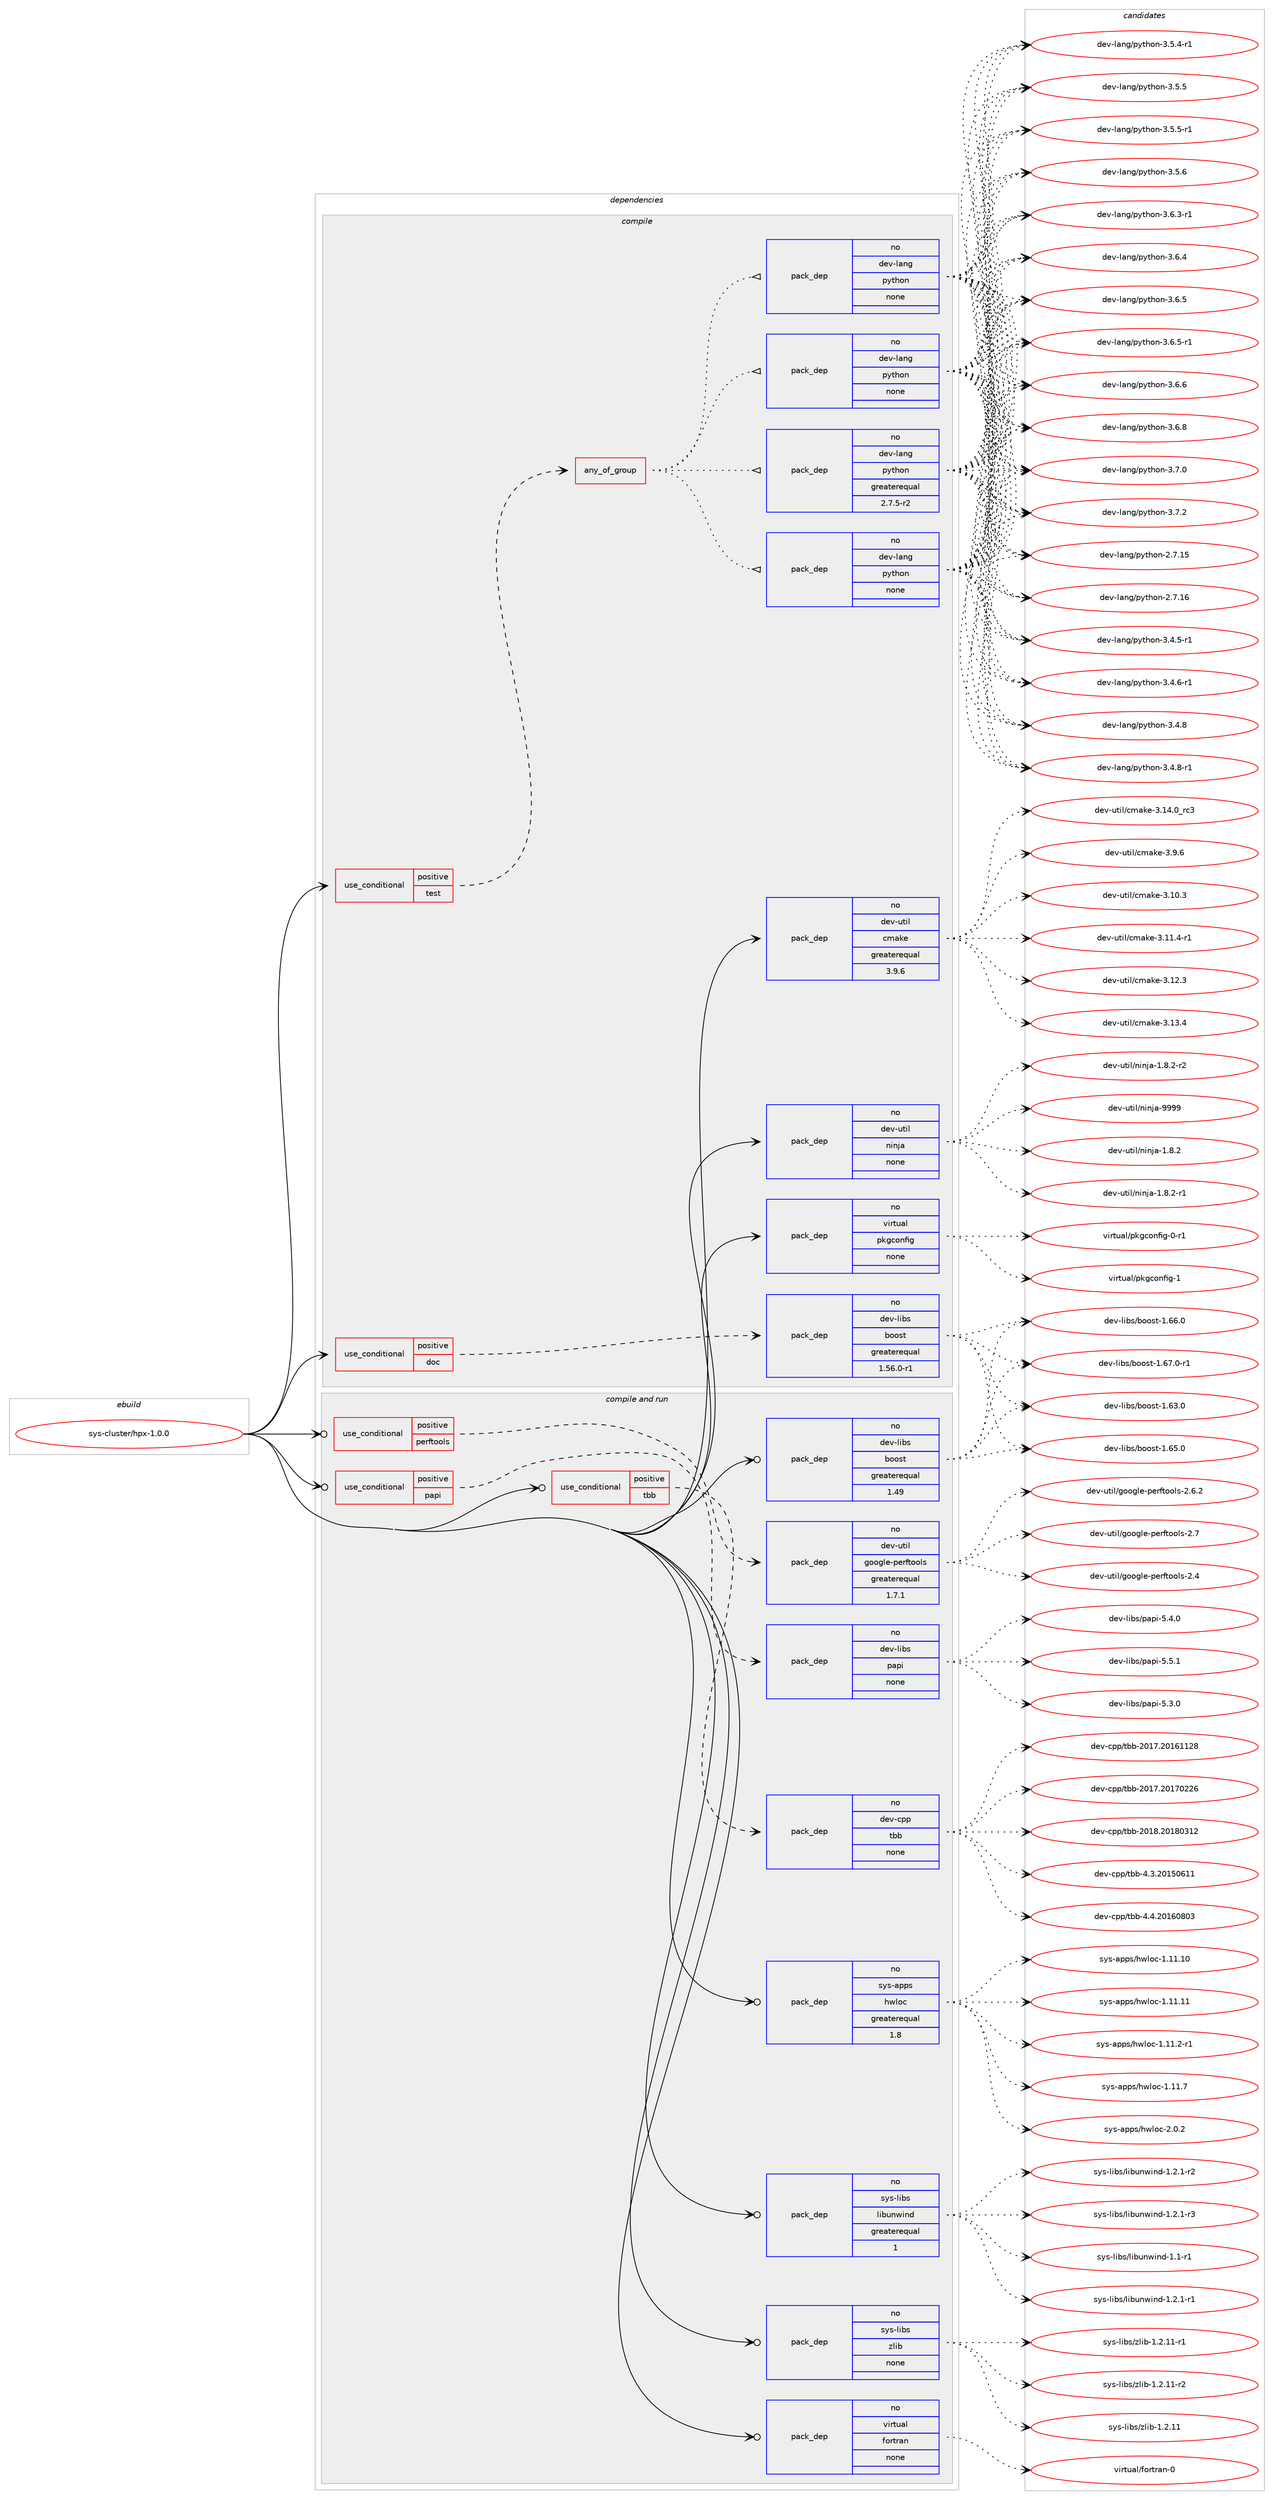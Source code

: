 digraph prolog {

# *************
# Graph options
# *************

newrank=true;
concentrate=true;
compound=true;
graph [rankdir=LR,fontname=Helvetica,fontsize=10,ranksep=1.5];#, ranksep=2.5, nodesep=0.2];
edge  [arrowhead=vee];
node  [fontname=Helvetica,fontsize=10];

# **********
# The ebuild
# **********

subgraph cluster_leftcol {
color=gray;
rank=same;
label=<<i>ebuild</i>>;
id [label="sys-cluster/hpx-1.0.0", color=red, width=4, href="../sys-cluster/hpx-1.0.0.svg"];
}

# ****************
# The dependencies
# ****************

subgraph cluster_midcol {
color=gray;
label=<<i>dependencies</i>>;
subgraph cluster_compile {
fillcolor="#eeeeee";
style=filled;
label=<<i>compile</i>>;
subgraph cond458754 {
dependency1722966 [label=<<TABLE BORDER="0" CELLBORDER="1" CELLSPACING="0" CELLPADDING="4"><TR><TD ROWSPAN="3" CELLPADDING="10">use_conditional</TD></TR><TR><TD>positive</TD></TR><TR><TD>doc</TD></TR></TABLE>>, shape=none, color=red];
subgraph pack1235980 {
dependency1722967 [label=<<TABLE BORDER="0" CELLBORDER="1" CELLSPACING="0" CELLPADDING="4" WIDTH="220"><TR><TD ROWSPAN="6" CELLPADDING="30">pack_dep</TD></TR><TR><TD WIDTH="110">no</TD></TR><TR><TD>dev-libs</TD></TR><TR><TD>boost</TD></TR><TR><TD>greaterequal</TD></TR><TR><TD>1.56.0-r1</TD></TR></TABLE>>, shape=none, color=blue];
}
dependency1722966:e -> dependency1722967:w [weight=20,style="dashed",arrowhead="vee"];
}
id:e -> dependency1722966:w [weight=20,style="solid",arrowhead="vee"];
subgraph cond458755 {
dependency1722968 [label=<<TABLE BORDER="0" CELLBORDER="1" CELLSPACING="0" CELLPADDING="4"><TR><TD ROWSPAN="3" CELLPADDING="10">use_conditional</TD></TR><TR><TD>positive</TD></TR><TR><TD>test</TD></TR></TABLE>>, shape=none, color=red];
subgraph any27344 {
dependency1722969 [label=<<TABLE BORDER="0" CELLBORDER="1" CELLSPACING="0" CELLPADDING="4"><TR><TD CELLPADDING="10">any_of_group</TD></TR></TABLE>>, shape=none, color=red];subgraph pack1235981 {
dependency1722970 [label=<<TABLE BORDER="0" CELLBORDER="1" CELLSPACING="0" CELLPADDING="4" WIDTH="220"><TR><TD ROWSPAN="6" CELLPADDING="30">pack_dep</TD></TR><TR><TD WIDTH="110">no</TD></TR><TR><TD>dev-lang</TD></TR><TR><TD>python</TD></TR><TR><TD>none</TD></TR><TR><TD></TD></TR></TABLE>>, shape=none, color=blue];
}
dependency1722969:e -> dependency1722970:w [weight=20,style="dotted",arrowhead="oinv"];
subgraph pack1235982 {
dependency1722971 [label=<<TABLE BORDER="0" CELLBORDER="1" CELLSPACING="0" CELLPADDING="4" WIDTH="220"><TR><TD ROWSPAN="6" CELLPADDING="30">pack_dep</TD></TR><TR><TD WIDTH="110">no</TD></TR><TR><TD>dev-lang</TD></TR><TR><TD>python</TD></TR><TR><TD>none</TD></TR><TR><TD></TD></TR></TABLE>>, shape=none, color=blue];
}
dependency1722969:e -> dependency1722971:w [weight=20,style="dotted",arrowhead="oinv"];
subgraph pack1235983 {
dependency1722972 [label=<<TABLE BORDER="0" CELLBORDER="1" CELLSPACING="0" CELLPADDING="4" WIDTH="220"><TR><TD ROWSPAN="6" CELLPADDING="30">pack_dep</TD></TR><TR><TD WIDTH="110">no</TD></TR><TR><TD>dev-lang</TD></TR><TR><TD>python</TD></TR><TR><TD>none</TD></TR><TR><TD></TD></TR></TABLE>>, shape=none, color=blue];
}
dependency1722969:e -> dependency1722972:w [weight=20,style="dotted",arrowhead="oinv"];
subgraph pack1235984 {
dependency1722973 [label=<<TABLE BORDER="0" CELLBORDER="1" CELLSPACING="0" CELLPADDING="4" WIDTH="220"><TR><TD ROWSPAN="6" CELLPADDING="30">pack_dep</TD></TR><TR><TD WIDTH="110">no</TD></TR><TR><TD>dev-lang</TD></TR><TR><TD>python</TD></TR><TR><TD>greaterequal</TD></TR><TR><TD>2.7.5-r2</TD></TR></TABLE>>, shape=none, color=blue];
}
dependency1722969:e -> dependency1722973:w [weight=20,style="dotted",arrowhead="oinv"];
}
dependency1722968:e -> dependency1722969:w [weight=20,style="dashed",arrowhead="vee"];
}
id:e -> dependency1722968:w [weight=20,style="solid",arrowhead="vee"];
subgraph pack1235985 {
dependency1722974 [label=<<TABLE BORDER="0" CELLBORDER="1" CELLSPACING="0" CELLPADDING="4" WIDTH="220"><TR><TD ROWSPAN="6" CELLPADDING="30">pack_dep</TD></TR><TR><TD WIDTH="110">no</TD></TR><TR><TD>dev-util</TD></TR><TR><TD>cmake</TD></TR><TR><TD>greaterequal</TD></TR><TR><TD>3.9.6</TD></TR></TABLE>>, shape=none, color=blue];
}
id:e -> dependency1722974:w [weight=20,style="solid",arrowhead="vee"];
subgraph pack1235986 {
dependency1722975 [label=<<TABLE BORDER="0" CELLBORDER="1" CELLSPACING="0" CELLPADDING="4" WIDTH="220"><TR><TD ROWSPAN="6" CELLPADDING="30">pack_dep</TD></TR><TR><TD WIDTH="110">no</TD></TR><TR><TD>dev-util</TD></TR><TR><TD>ninja</TD></TR><TR><TD>none</TD></TR><TR><TD></TD></TR></TABLE>>, shape=none, color=blue];
}
id:e -> dependency1722975:w [weight=20,style="solid",arrowhead="vee"];
subgraph pack1235987 {
dependency1722976 [label=<<TABLE BORDER="0" CELLBORDER="1" CELLSPACING="0" CELLPADDING="4" WIDTH="220"><TR><TD ROWSPAN="6" CELLPADDING="30">pack_dep</TD></TR><TR><TD WIDTH="110">no</TD></TR><TR><TD>virtual</TD></TR><TR><TD>pkgconfig</TD></TR><TR><TD>none</TD></TR><TR><TD></TD></TR></TABLE>>, shape=none, color=blue];
}
id:e -> dependency1722976:w [weight=20,style="solid",arrowhead="vee"];
}
subgraph cluster_compileandrun {
fillcolor="#eeeeee";
style=filled;
label=<<i>compile and run</i>>;
subgraph cond458756 {
dependency1722977 [label=<<TABLE BORDER="0" CELLBORDER="1" CELLSPACING="0" CELLPADDING="4"><TR><TD ROWSPAN="3" CELLPADDING="10">use_conditional</TD></TR><TR><TD>positive</TD></TR><TR><TD>papi</TD></TR></TABLE>>, shape=none, color=red];
subgraph pack1235988 {
dependency1722978 [label=<<TABLE BORDER="0" CELLBORDER="1" CELLSPACING="0" CELLPADDING="4" WIDTH="220"><TR><TD ROWSPAN="6" CELLPADDING="30">pack_dep</TD></TR><TR><TD WIDTH="110">no</TD></TR><TR><TD>dev-libs</TD></TR><TR><TD>papi</TD></TR><TR><TD>none</TD></TR><TR><TD></TD></TR></TABLE>>, shape=none, color=blue];
}
dependency1722977:e -> dependency1722978:w [weight=20,style="dashed",arrowhead="vee"];
}
id:e -> dependency1722977:w [weight=20,style="solid",arrowhead="odotvee"];
subgraph cond458757 {
dependency1722979 [label=<<TABLE BORDER="0" CELLBORDER="1" CELLSPACING="0" CELLPADDING="4"><TR><TD ROWSPAN="3" CELLPADDING="10">use_conditional</TD></TR><TR><TD>positive</TD></TR><TR><TD>perftools</TD></TR></TABLE>>, shape=none, color=red];
subgraph pack1235989 {
dependency1722980 [label=<<TABLE BORDER="0" CELLBORDER="1" CELLSPACING="0" CELLPADDING="4" WIDTH="220"><TR><TD ROWSPAN="6" CELLPADDING="30">pack_dep</TD></TR><TR><TD WIDTH="110">no</TD></TR><TR><TD>dev-util</TD></TR><TR><TD>google-perftools</TD></TR><TR><TD>greaterequal</TD></TR><TR><TD>1.7.1</TD></TR></TABLE>>, shape=none, color=blue];
}
dependency1722979:e -> dependency1722980:w [weight=20,style="dashed",arrowhead="vee"];
}
id:e -> dependency1722979:w [weight=20,style="solid",arrowhead="odotvee"];
subgraph cond458758 {
dependency1722981 [label=<<TABLE BORDER="0" CELLBORDER="1" CELLSPACING="0" CELLPADDING="4"><TR><TD ROWSPAN="3" CELLPADDING="10">use_conditional</TD></TR><TR><TD>positive</TD></TR><TR><TD>tbb</TD></TR></TABLE>>, shape=none, color=red];
subgraph pack1235990 {
dependency1722982 [label=<<TABLE BORDER="0" CELLBORDER="1" CELLSPACING="0" CELLPADDING="4" WIDTH="220"><TR><TD ROWSPAN="6" CELLPADDING="30">pack_dep</TD></TR><TR><TD WIDTH="110">no</TD></TR><TR><TD>dev-cpp</TD></TR><TR><TD>tbb</TD></TR><TR><TD>none</TD></TR><TR><TD></TD></TR></TABLE>>, shape=none, color=blue];
}
dependency1722981:e -> dependency1722982:w [weight=20,style="dashed",arrowhead="vee"];
}
id:e -> dependency1722981:w [weight=20,style="solid",arrowhead="odotvee"];
subgraph pack1235991 {
dependency1722983 [label=<<TABLE BORDER="0" CELLBORDER="1" CELLSPACING="0" CELLPADDING="4" WIDTH="220"><TR><TD ROWSPAN="6" CELLPADDING="30">pack_dep</TD></TR><TR><TD WIDTH="110">no</TD></TR><TR><TD>dev-libs</TD></TR><TR><TD>boost</TD></TR><TR><TD>greaterequal</TD></TR><TR><TD>1.49</TD></TR></TABLE>>, shape=none, color=blue];
}
id:e -> dependency1722983:w [weight=20,style="solid",arrowhead="odotvee"];
subgraph pack1235992 {
dependency1722984 [label=<<TABLE BORDER="0" CELLBORDER="1" CELLSPACING="0" CELLPADDING="4" WIDTH="220"><TR><TD ROWSPAN="6" CELLPADDING="30">pack_dep</TD></TR><TR><TD WIDTH="110">no</TD></TR><TR><TD>sys-apps</TD></TR><TR><TD>hwloc</TD></TR><TR><TD>greaterequal</TD></TR><TR><TD>1.8</TD></TR></TABLE>>, shape=none, color=blue];
}
id:e -> dependency1722984:w [weight=20,style="solid",arrowhead="odotvee"];
subgraph pack1235993 {
dependency1722985 [label=<<TABLE BORDER="0" CELLBORDER="1" CELLSPACING="0" CELLPADDING="4" WIDTH="220"><TR><TD ROWSPAN="6" CELLPADDING="30">pack_dep</TD></TR><TR><TD WIDTH="110">no</TD></TR><TR><TD>sys-libs</TD></TR><TR><TD>libunwind</TD></TR><TR><TD>greaterequal</TD></TR><TR><TD>1</TD></TR></TABLE>>, shape=none, color=blue];
}
id:e -> dependency1722985:w [weight=20,style="solid",arrowhead="odotvee"];
subgraph pack1235994 {
dependency1722986 [label=<<TABLE BORDER="0" CELLBORDER="1" CELLSPACING="0" CELLPADDING="4" WIDTH="220"><TR><TD ROWSPAN="6" CELLPADDING="30">pack_dep</TD></TR><TR><TD WIDTH="110">no</TD></TR><TR><TD>sys-libs</TD></TR><TR><TD>zlib</TD></TR><TR><TD>none</TD></TR><TR><TD></TD></TR></TABLE>>, shape=none, color=blue];
}
id:e -> dependency1722986:w [weight=20,style="solid",arrowhead="odotvee"];
subgraph pack1235995 {
dependency1722987 [label=<<TABLE BORDER="0" CELLBORDER="1" CELLSPACING="0" CELLPADDING="4" WIDTH="220"><TR><TD ROWSPAN="6" CELLPADDING="30">pack_dep</TD></TR><TR><TD WIDTH="110">no</TD></TR><TR><TD>virtual</TD></TR><TR><TD>fortran</TD></TR><TR><TD>none</TD></TR><TR><TD></TD></TR></TABLE>>, shape=none, color=blue];
}
id:e -> dependency1722987:w [weight=20,style="solid",arrowhead="odotvee"];
}
subgraph cluster_run {
fillcolor="#eeeeee";
style=filled;
label=<<i>run</i>>;
}
}

# **************
# The candidates
# **************

subgraph cluster_choices {
rank=same;
color=gray;
label=<<i>candidates</i>>;

subgraph choice1235980 {
color=black;
nodesep=1;
choice1001011184510810598115479811111111511645494654514648 [label="dev-libs/boost-1.63.0", color=red, width=4,href="../dev-libs/boost-1.63.0.svg"];
choice1001011184510810598115479811111111511645494654534648 [label="dev-libs/boost-1.65.0", color=red, width=4,href="../dev-libs/boost-1.65.0.svg"];
choice1001011184510810598115479811111111511645494654544648 [label="dev-libs/boost-1.66.0", color=red, width=4,href="../dev-libs/boost-1.66.0.svg"];
choice10010111845108105981154798111111115116454946545546484511449 [label="dev-libs/boost-1.67.0-r1", color=red, width=4,href="../dev-libs/boost-1.67.0-r1.svg"];
dependency1722967:e -> choice1001011184510810598115479811111111511645494654514648:w [style=dotted,weight="100"];
dependency1722967:e -> choice1001011184510810598115479811111111511645494654534648:w [style=dotted,weight="100"];
dependency1722967:e -> choice1001011184510810598115479811111111511645494654544648:w [style=dotted,weight="100"];
dependency1722967:e -> choice10010111845108105981154798111111115116454946545546484511449:w [style=dotted,weight="100"];
}
subgraph choice1235981 {
color=black;
nodesep=1;
choice10010111845108971101034711212111610411111045504655464953 [label="dev-lang/python-2.7.15", color=red, width=4,href="../dev-lang/python-2.7.15.svg"];
choice10010111845108971101034711212111610411111045504655464954 [label="dev-lang/python-2.7.16", color=red, width=4,href="../dev-lang/python-2.7.16.svg"];
choice1001011184510897110103471121211161041111104551465246534511449 [label="dev-lang/python-3.4.5-r1", color=red, width=4,href="../dev-lang/python-3.4.5-r1.svg"];
choice1001011184510897110103471121211161041111104551465246544511449 [label="dev-lang/python-3.4.6-r1", color=red, width=4,href="../dev-lang/python-3.4.6-r1.svg"];
choice100101118451089711010347112121116104111110455146524656 [label="dev-lang/python-3.4.8", color=red, width=4,href="../dev-lang/python-3.4.8.svg"];
choice1001011184510897110103471121211161041111104551465246564511449 [label="dev-lang/python-3.4.8-r1", color=red, width=4,href="../dev-lang/python-3.4.8-r1.svg"];
choice1001011184510897110103471121211161041111104551465346524511449 [label="dev-lang/python-3.5.4-r1", color=red, width=4,href="../dev-lang/python-3.5.4-r1.svg"];
choice100101118451089711010347112121116104111110455146534653 [label="dev-lang/python-3.5.5", color=red, width=4,href="../dev-lang/python-3.5.5.svg"];
choice1001011184510897110103471121211161041111104551465346534511449 [label="dev-lang/python-3.5.5-r1", color=red, width=4,href="../dev-lang/python-3.5.5-r1.svg"];
choice100101118451089711010347112121116104111110455146534654 [label="dev-lang/python-3.5.6", color=red, width=4,href="../dev-lang/python-3.5.6.svg"];
choice1001011184510897110103471121211161041111104551465446514511449 [label="dev-lang/python-3.6.3-r1", color=red, width=4,href="../dev-lang/python-3.6.3-r1.svg"];
choice100101118451089711010347112121116104111110455146544652 [label="dev-lang/python-3.6.4", color=red, width=4,href="../dev-lang/python-3.6.4.svg"];
choice100101118451089711010347112121116104111110455146544653 [label="dev-lang/python-3.6.5", color=red, width=4,href="../dev-lang/python-3.6.5.svg"];
choice1001011184510897110103471121211161041111104551465446534511449 [label="dev-lang/python-3.6.5-r1", color=red, width=4,href="../dev-lang/python-3.6.5-r1.svg"];
choice100101118451089711010347112121116104111110455146544654 [label="dev-lang/python-3.6.6", color=red, width=4,href="../dev-lang/python-3.6.6.svg"];
choice100101118451089711010347112121116104111110455146544656 [label="dev-lang/python-3.6.8", color=red, width=4,href="../dev-lang/python-3.6.8.svg"];
choice100101118451089711010347112121116104111110455146554648 [label="dev-lang/python-3.7.0", color=red, width=4,href="../dev-lang/python-3.7.0.svg"];
choice100101118451089711010347112121116104111110455146554650 [label="dev-lang/python-3.7.2", color=red, width=4,href="../dev-lang/python-3.7.2.svg"];
dependency1722970:e -> choice10010111845108971101034711212111610411111045504655464953:w [style=dotted,weight="100"];
dependency1722970:e -> choice10010111845108971101034711212111610411111045504655464954:w [style=dotted,weight="100"];
dependency1722970:e -> choice1001011184510897110103471121211161041111104551465246534511449:w [style=dotted,weight="100"];
dependency1722970:e -> choice1001011184510897110103471121211161041111104551465246544511449:w [style=dotted,weight="100"];
dependency1722970:e -> choice100101118451089711010347112121116104111110455146524656:w [style=dotted,weight="100"];
dependency1722970:e -> choice1001011184510897110103471121211161041111104551465246564511449:w [style=dotted,weight="100"];
dependency1722970:e -> choice1001011184510897110103471121211161041111104551465346524511449:w [style=dotted,weight="100"];
dependency1722970:e -> choice100101118451089711010347112121116104111110455146534653:w [style=dotted,weight="100"];
dependency1722970:e -> choice1001011184510897110103471121211161041111104551465346534511449:w [style=dotted,weight="100"];
dependency1722970:e -> choice100101118451089711010347112121116104111110455146534654:w [style=dotted,weight="100"];
dependency1722970:e -> choice1001011184510897110103471121211161041111104551465446514511449:w [style=dotted,weight="100"];
dependency1722970:e -> choice100101118451089711010347112121116104111110455146544652:w [style=dotted,weight="100"];
dependency1722970:e -> choice100101118451089711010347112121116104111110455146544653:w [style=dotted,weight="100"];
dependency1722970:e -> choice1001011184510897110103471121211161041111104551465446534511449:w [style=dotted,weight="100"];
dependency1722970:e -> choice100101118451089711010347112121116104111110455146544654:w [style=dotted,weight="100"];
dependency1722970:e -> choice100101118451089711010347112121116104111110455146544656:w [style=dotted,weight="100"];
dependency1722970:e -> choice100101118451089711010347112121116104111110455146554648:w [style=dotted,weight="100"];
dependency1722970:e -> choice100101118451089711010347112121116104111110455146554650:w [style=dotted,weight="100"];
}
subgraph choice1235982 {
color=black;
nodesep=1;
choice10010111845108971101034711212111610411111045504655464953 [label="dev-lang/python-2.7.15", color=red, width=4,href="../dev-lang/python-2.7.15.svg"];
choice10010111845108971101034711212111610411111045504655464954 [label="dev-lang/python-2.7.16", color=red, width=4,href="../dev-lang/python-2.7.16.svg"];
choice1001011184510897110103471121211161041111104551465246534511449 [label="dev-lang/python-3.4.5-r1", color=red, width=4,href="../dev-lang/python-3.4.5-r1.svg"];
choice1001011184510897110103471121211161041111104551465246544511449 [label="dev-lang/python-3.4.6-r1", color=red, width=4,href="../dev-lang/python-3.4.6-r1.svg"];
choice100101118451089711010347112121116104111110455146524656 [label="dev-lang/python-3.4.8", color=red, width=4,href="../dev-lang/python-3.4.8.svg"];
choice1001011184510897110103471121211161041111104551465246564511449 [label="dev-lang/python-3.4.8-r1", color=red, width=4,href="../dev-lang/python-3.4.8-r1.svg"];
choice1001011184510897110103471121211161041111104551465346524511449 [label="dev-lang/python-3.5.4-r1", color=red, width=4,href="../dev-lang/python-3.5.4-r1.svg"];
choice100101118451089711010347112121116104111110455146534653 [label="dev-lang/python-3.5.5", color=red, width=4,href="../dev-lang/python-3.5.5.svg"];
choice1001011184510897110103471121211161041111104551465346534511449 [label="dev-lang/python-3.5.5-r1", color=red, width=4,href="../dev-lang/python-3.5.5-r1.svg"];
choice100101118451089711010347112121116104111110455146534654 [label="dev-lang/python-3.5.6", color=red, width=4,href="../dev-lang/python-3.5.6.svg"];
choice1001011184510897110103471121211161041111104551465446514511449 [label="dev-lang/python-3.6.3-r1", color=red, width=4,href="../dev-lang/python-3.6.3-r1.svg"];
choice100101118451089711010347112121116104111110455146544652 [label="dev-lang/python-3.6.4", color=red, width=4,href="../dev-lang/python-3.6.4.svg"];
choice100101118451089711010347112121116104111110455146544653 [label="dev-lang/python-3.6.5", color=red, width=4,href="../dev-lang/python-3.6.5.svg"];
choice1001011184510897110103471121211161041111104551465446534511449 [label="dev-lang/python-3.6.5-r1", color=red, width=4,href="../dev-lang/python-3.6.5-r1.svg"];
choice100101118451089711010347112121116104111110455146544654 [label="dev-lang/python-3.6.6", color=red, width=4,href="../dev-lang/python-3.6.6.svg"];
choice100101118451089711010347112121116104111110455146544656 [label="dev-lang/python-3.6.8", color=red, width=4,href="../dev-lang/python-3.6.8.svg"];
choice100101118451089711010347112121116104111110455146554648 [label="dev-lang/python-3.7.0", color=red, width=4,href="../dev-lang/python-3.7.0.svg"];
choice100101118451089711010347112121116104111110455146554650 [label="dev-lang/python-3.7.2", color=red, width=4,href="../dev-lang/python-3.7.2.svg"];
dependency1722971:e -> choice10010111845108971101034711212111610411111045504655464953:w [style=dotted,weight="100"];
dependency1722971:e -> choice10010111845108971101034711212111610411111045504655464954:w [style=dotted,weight="100"];
dependency1722971:e -> choice1001011184510897110103471121211161041111104551465246534511449:w [style=dotted,weight="100"];
dependency1722971:e -> choice1001011184510897110103471121211161041111104551465246544511449:w [style=dotted,weight="100"];
dependency1722971:e -> choice100101118451089711010347112121116104111110455146524656:w [style=dotted,weight="100"];
dependency1722971:e -> choice1001011184510897110103471121211161041111104551465246564511449:w [style=dotted,weight="100"];
dependency1722971:e -> choice1001011184510897110103471121211161041111104551465346524511449:w [style=dotted,weight="100"];
dependency1722971:e -> choice100101118451089711010347112121116104111110455146534653:w [style=dotted,weight="100"];
dependency1722971:e -> choice1001011184510897110103471121211161041111104551465346534511449:w [style=dotted,weight="100"];
dependency1722971:e -> choice100101118451089711010347112121116104111110455146534654:w [style=dotted,weight="100"];
dependency1722971:e -> choice1001011184510897110103471121211161041111104551465446514511449:w [style=dotted,weight="100"];
dependency1722971:e -> choice100101118451089711010347112121116104111110455146544652:w [style=dotted,weight="100"];
dependency1722971:e -> choice100101118451089711010347112121116104111110455146544653:w [style=dotted,weight="100"];
dependency1722971:e -> choice1001011184510897110103471121211161041111104551465446534511449:w [style=dotted,weight="100"];
dependency1722971:e -> choice100101118451089711010347112121116104111110455146544654:w [style=dotted,weight="100"];
dependency1722971:e -> choice100101118451089711010347112121116104111110455146544656:w [style=dotted,weight="100"];
dependency1722971:e -> choice100101118451089711010347112121116104111110455146554648:w [style=dotted,weight="100"];
dependency1722971:e -> choice100101118451089711010347112121116104111110455146554650:w [style=dotted,weight="100"];
}
subgraph choice1235983 {
color=black;
nodesep=1;
choice10010111845108971101034711212111610411111045504655464953 [label="dev-lang/python-2.7.15", color=red, width=4,href="../dev-lang/python-2.7.15.svg"];
choice10010111845108971101034711212111610411111045504655464954 [label="dev-lang/python-2.7.16", color=red, width=4,href="../dev-lang/python-2.7.16.svg"];
choice1001011184510897110103471121211161041111104551465246534511449 [label="dev-lang/python-3.4.5-r1", color=red, width=4,href="../dev-lang/python-3.4.5-r1.svg"];
choice1001011184510897110103471121211161041111104551465246544511449 [label="dev-lang/python-3.4.6-r1", color=red, width=4,href="../dev-lang/python-3.4.6-r1.svg"];
choice100101118451089711010347112121116104111110455146524656 [label="dev-lang/python-3.4.8", color=red, width=4,href="../dev-lang/python-3.4.8.svg"];
choice1001011184510897110103471121211161041111104551465246564511449 [label="dev-lang/python-3.4.8-r1", color=red, width=4,href="../dev-lang/python-3.4.8-r1.svg"];
choice1001011184510897110103471121211161041111104551465346524511449 [label="dev-lang/python-3.5.4-r1", color=red, width=4,href="../dev-lang/python-3.5.4-r1.svg"];
choice100101118451089711010347112121116104111110455146534653 [label="dev-lang/python-3.5.5", color=red, width=4,href="../dev-lang/python-3.5.5.svg"];
choice1001011184510897110103471121211161041111104551465346534511449 [label="dev-lang/python-3.5.5-r1", color=red, width=4,href="../dev-lang/python-3.5.5-r1.svg"];
choice100101118451089711010347112121116104111110455146534654 [label="dev-lang/python-3.5.6", color=red, width=4,href="../dev-lang/python-3.5.6.svg"];
choice1001011184510897110103471121211161041111104551465446514511449 [label="dev-lang/python-3.6.3-r1", color=red, width=4,href="../dev-lang/python-3.6.3-r1.svg"];
choice100101118451089711010347112121116104111110455146544652 [label="dev-lang/python-3.6.4", color=red, width=4,href="../dev-lang/python-3.6.4.svg"];
choice100101118451089711010347112121116104111110455146544653 [label="dev-lang/python-3.6.5", color=red, width=4,href="../dev-lang/python-3.6.5.svg"];
choice1001011184510897110103471121211161041111104551465446534511449 [label="dev-lang/python-3.6.5-r1", color=red, width=4,href="../dev-lang/python-3.6.5-r1.svg"];
choice100101118451089711010347112121116104111110455146544654 [label="dev-lang/python-3.6.6", color=red, width=4,href="../dev-lang/python-3.6.6.svg"];
choice100101118451089711010347112121116104111110455146544656 [label="dev-lang/python-3.6.8", color=red, width=4,href="../dev-lang/python-3.6.8.svg"];
choice100101118451089711010347112121116104111110455146554648 [label="dev-lang/python-3.7.0", color=red, width=4,href="../dev-lang/python-3.7.0.svg"];
choice100101118451089711010347112121116104111110455146554650 [label="dev-lang/python-3.7.2", color=red, width=4,href="../dev-lang/python-3.7.2.svg"];
dependency1722972:e -> choice10010111845108971101034711212111610411111045504655464953:w [style=dotted,weight="100"];
dependency1722972:e -> choice10010111845108971101034711212111610411111045504655464954:w [style=dotted,weight="100"];
dependency1722972:e -> choice1001011184510897110103471121211161041111104551465246534511449:w [style=dotted,weight="100"];
dependency1722972:e -> choice1001011184510897110103471121211161041111104551465246544511449:w [style=dotted,weight="100"];
dependency1722972:e -> choice100101118451089711010347112121116104111110455146524656:w [style=dotted,weight="100"];
dependency1722972:e -> choice1001011184510897110103471121211161041111104551465246564511449:w [style=dotted,weight="100"];
dependency1722972:e -> choice1001011184510897110103471121211161041111104551465346524511449:w [style=dotted,weight="100"];
dependency1722972:e -> choice100101118451089711010347112121116104111110455146534653:w [style=dotted,weight="100"];
dependency1722972:e -> choice1001011184510897110103471121211161041111104551465346534511449:w [style=dotted,weight="100"];
dependency1722972:e -> choice100101118451089711010347112121116104111110455146534654:w [style=dotted,weight="100"];
dependency1722972:e -> choice1001011184510897110103471121211161041111104551465446514511449:w [style=dotted,weight="100"];
dependency1722972:e -> choice100101118451089711010347112121116104111110455146544652:w [style=dotted,weight="100"];
dependency1722972:e -> choice100101118451089711010347112121116104111110455146544653:w [style=dotted,weight="100"];
dependency1722972:e -> choice1001011184510897110103471121211161041111104551465446534511449:w [style=dotted,weight="100"];
dependency1722972:e -> choice100101118451089711010347112121116104111110455146544654:w [style=dotted,weight="100"];
dependency1722972:e -> choice100101118451089711010347112121116104111110455146544656:w [style=dotted,weight="100"];
dependency1722972:e -> choice100101118451089711010347112121116104111110455146554648:w [style=dotted,weight="100"];
dependency1722972:e -> choice100101118451089711010347112121116104111110455146554650:w [style=dotted,weight="100"];
}
subgraph choice1235984 {
color=black;
nodesep=1;
choice10010111845108971101034711212111610411111045504655464953 [label="dev-lang/python-2.7.15", color=red, width=4,href="../dev-lang/python-2.7.15.svg"];
choice10010111845108971101034711212111610411111045504655464954 [label="dev-lang/python-2.7.16", color=red, width=4,href="../dev-lang/python-2.7.16.svg"];
choice1001011184510897110103471121211161041111104551465246534511449 [label="dev-lang/python-3.4.5-r1", color=red, width=4,href="../dev-lang/python-3.4.5-r1.svg"];
choice1001011184510897110103471121211161041111104551465246544511449 [label="dev-lang/python-3.4.6-r1", color=red, width=4,href="../dev-lang/python-3.4.6-r1.svg"];
choice100101118451089711010347112121116104111110455146524656 [label="dev-lang/python-3.4.8", color=red, width=4,href="../dev-lang/python-3.4.8.svg"];
choice1001011184510897110103471121211161041111104551465246564511449 [label="dev-lang/python-3.4.8-r1", color=red, width=4,href="../dev-lang/python-3.4.8-r1.svg"];
choice1001011184510897110103471121211161041111104551465346524511449 [label="dev-lang/python-3.5.4-r1", color=red, width=4,href="../dev-lang/python-3.5.4-r1.svg"];
choice100101118451089711010347112121116104111110455146534653 [label="dev-lang/python-3.5.5", color=red, width=4,href="../dev-lang/python-3.5.5.svg"];
choice1001011184510897110103471121211161041111104551465346534511449 [label="dev-lang/python-3.5.5-r1", color=red, width=4,href="../dev-lang/python-3.5.5-r1.svg"];
choice100101118451089711010347112121116104111110455146534654 [label="dev-lang/python-3.5.6", color=red, width=4,href="../dev-lang/python-3.5.6.svg"];
choice1001011184510897110103471121211161041111104551465446514511449 [label="dev-lang/python-3.6.3-r1", color=red, width=4,href="../dev-lang/python-3.6.3-r1.svg"];
choice100101118451089711010347112121116104111110455146544652 [label="dev-lang/python-3.6.4", color=red, width=4,href="../dev-lang/python-3.6.4.svg"];
choice100101118451089711010347112121116104111110455146544653 [label="dev-lang/python-3.6.5", color=red, width=4,href="../dev-lang/python-3.6.5.svg"];
choice1001011184510897110103471121211161041111104551465446534511449 [label="dev-lang/python-3.6.5-r1", color=red, width=4,href="../dev-lang/python-3.6.5-r1.svg"];
choice100101118451089711010347112121116104111110455146544654 [label="dev-lang/python-3.6.6", color=red, width=4,href="../dev-lang/python-3.6.6.svg"];
choice100101118451089711010347112121116104111110455146544656 [label="dev-lang/python-3.6.8", color=red, width=4,href="../dev-lang/python-3.6.8.svg"];
choice100101118451089711010347112121116104111110455146554648 [label="dev-lang/python-3.7.0", color=red, width=4,href="../dev-lang/python-3.7.0.svg"];
choice100101118451089711010347112121116104111110455146554650 [label="dev-lang/python-3.7.2", color=red, width=4,href="../dev-lang/python-3.7.2.svg"];
dependency1722973:e -> choice10010111845108971101034711212111610411111045504655464953:w [style=dotted,weight="100"];
dependency1722973:e -> choice10010111845108971101034711212111610411111045504655464954:w [style=dotted,weight="100"];
dependency1722973:e -> choice1001011184510897110103471121211161041111104551465246534511449:w [style=dotted,weight="100"];
dependency1722973:e -> choice1001011184510897110103471121211161041111104551465246544511449:w [style=dotted,weight="100"];
dependency1722973:e -> choice100101118451089711010347112121116104111110455146524656:w [style=dotted,weight="100"];
dependency1722973:e -> choice1001011184510897110103471121211161041111104551465246564511449:w [style=dotted,weight="100"];
dependency1722973:e -> choice1001011184510897110103471121211161041111104551465346524511449:w [style=dotted,weight="100"];
dependency1722973:e -> choice100101118451089711010347112121116104111110455146534653:w [style=dotted,weight="100"];
dependency1722973:e -> choice1001011184510897110103471121211161041111104551465346534511449:w [style=dotted,weight="100"];
dependency1722973:e -> choice100101118451089711010347112121116104111110455146534654:w [style=dotted,weight="100"];
dependency1722973:e -> choice1001011184510897110103471121211161041111104551465446514511449:w [style=dotted,weight="100"];
dependency1722973:e -> choice100101118451089711010347112121116104111110455146544652:w [style=dotted,weight="100"];
dependency1722973:e -> choice100101118451089711010347112121116104111110455146544653:w [style=dotted,weight="100"];
dependency1722973:e -> choice1001011184510897110103471121211161041111104551465446534511449:w [style=dotted,weight="100"];
dependency1722973:e -> choice100101118451089711010347112121116104111110455146544654:w [style=dotted,weight="100"];
dependency1722973:e -> choice100101118451089711010347112121116104111110455146544656:w [style=dotted,weight="100"];
dependency1722973:e -> choice100101118451089711010347112121116104111110455146554648:w [style=dotted,weight="100"];
dependency1722973:e -> choice100101118451089711010347112121116104111110455146554650:w [style=dotted,weight="100"];
}
subgraph choice1235985 {
color=black;
nodesep=1;
choice1001011184511711610510847991099710710145514649484651 [label="dev-util/cmake-3.10.3", color=red, width=4,href="../dev-util/cmake-3.10.3.svg"];
choice10010111845117116105108479910997107101455146494946524511449 [label="dev-util/cmake-3.11.4-r1", color=red, width=4,href="../dev-util/cmake-3.11.4-r1.svg"];
choice1001011184511711610510847991099710710145514649504651 [label="dev-util/cmake-3.12.3", color=red, width=4,href="../dev-util/cmake-3.12.3.svg"];
choice1001011184511711610510847991099710710145514649514652 [label="dev-util/cmake-3.13.4", color=red, width=4,href="../dev-util/cmake-3.13.4.svg"];
choice1001011184511711610510847991099710710145514649524648951149951 [label="dev-util/cmake-3.14.0_rc3", color=red, width=4,href="../dev-util/cmake-3.14.0_rc3.svg"];
choice10010111845117116105108479910997107101455146574654 [label="dev-util/cmake-3.9.6", color=red, width=4,href="../dev-util/cmake-3.9.6.svg"];
dependency1722974:e -> choice1001011184511711610510847991099710710145514649484651:w [style=dotted,weight="100"];
dependency1722974:e -> choice10010111845117116105108479910997107101455146494946524511449:w [style=dotted,weight="100"];
dependency1722974:e -> choice1001011184511711610510847991099710710145514649504651:w [style=dotted,weight="100"];
dependency1722974:e -> choice1001011184511711610510847991099710710145514649514652:w [style=dotted,weight="100"];
dependency1722974:e -> choice1001011184511711610510847991099710710145514649524648951149951:w [style=dotted,weight="100"];
dependency1722974:e -> choice10010111845117116105108479910997107101455146574654:w [style=dotted,weight="100"];
}
subgraph choice1235986 {
color=black;
nodesep=1;
choice100101118451171161051084711010511010697454946564650 [label="dev-util/ninja-1.8.2", color=red, width=4,href="../dev-util/ninja-1.8.2.svg"];
choice1001011184511711610510847110105110106974549465646504511449 [label="dev-util/ninja-1.8.2-r1", color=red, width=4,href="../dev-util/ninja-1.8.2-r1.svg"];
choice1001011184511711610510847110105110106974549465646504511450 [label="dev-util/ninja-1.8.2-r2", color=red, width=4,href="../dev-util/ninja-1.8.2-r2.svg"];
choice1001011184511711610510847110105110106974557575757 [label="dev-util/ninja-9999", color=red, width=4,href="../dev-util/ninja-9999.svg"];
dependency1722975:e -> choice100101118451171161051084711010511010697454946564650:w [style=dotted,weight="100"];
dependency1722975:e -> choice1001011184511711610510847110105110106974549465646504511449:w [style=dotted,weight="100"];
dependency1722975:e -> choice1001011184511711610510847110105110106974549465646504511450:w [style=dotted,weight="100"];
dependency1722975:e -> choice1001011184511711610510847110105110106974557575757:w [style=dotted,weight="100"];
}
subgraph choice1235987 {
color=black;
nodesep=1;
choice11810511411611797108471121071039911111010210510345484511449 [label="virtual/pkgconfig-0-r1", color=red, width=4,href="../virtual/pkgconfig-0-r1.svg"];
choice1181051141161179710847112107103991111101021051034549 [label="virtual/pkgconfig-1", color=red, width=4,href="../virtual/pkgconfig-1.svg"];
dependency1722976:e -> choice11810511411611797108471121071039911111010210510345484511449:w [style=dotted,weight="100"];
dependency1722976:e -> choice1181051141161179710847112107103991111101021051034549:w [style=dotted,weight="100"];
}
subgraph choice1235988 {
color=black;
nodesep=1;
choice10010111845108105981154711297112105455346514648 [label="dev-libs/papi-5.3.0", color=red, width=4,href="../dev-libs/papi-5.3.0.svg"];
choice10010111845108105981154711297112105455346524648 [label="dev-libs/papi-5.4.0", color=red, width=4,href="../dev-libs/papi-5.4.0.svg"];
choice10010111845108105981154711297112105455346534649 [label="dev-libs/papi-5.5.1", color=red, width=4,href="../dev-libs/papi-5.5.1.svg"];
dependency1722978:e -> choice10010111845108105981154711297112105455346514648:w [style=dotted,weight="100"];
dependency1722978:e -> choice10010111845108105981154711297112105455346524648:w [style=dotted,weight="100"];
dependency1722978:e -> choice10010111845108105981154711297112105455346534649:w [style=dotted,weight="100"];
}
subgraph choice1235989 {
color=black;
nodesep=1;
choice10010111845117116105108471031111111031081014511210111410211611111110811545504652 [label="dev-util/google-perftools-2.4", color=red, width=4,href="../dev-util/google-perftools-2.4.svg"];
choice100101118451171161051084710311111110310810145112101114102116111111108115455046544650 [label="dev-util/google-perftools-2.6.2", color=red, width=4,href="../dev-util/google-perftools-2.6.2.svg"];
choice10010111845117116105108471031111111031081014511210111410211611111110811545504655 [label="dev-util/google-perftools-2.7", color=red, width=4,href="../dev-util/google-perftools-2.7.svg"];
dependency1722980:e -> choice10010111845117116105108471031111111031081014511210111410211611111110811545504652:w [style=dotted,weight="100"];
dependency1722980:e -> choice100101118451171161051084710311111110310810145112101114102116111111108115455046544650:w [style=dotted,weight="100"];
dependency1722980:e -> choice10010111845117116105108471031111111031081014511210111410211611111110811545504655:w [style=dotted,weight="100"];
}
subgraph choice1235990 {
color=black;
nodesep=1;
choice10010111845991121124711698984550484955465048495449495056 [label="dev-cpp/tbb-2017.20161128", color=red, width=4,href="../dev-cpp/tbb-2017.20161128.svg"];
choice10010111845991121124711698984550484955465048495548505054 [label="dev-cpp/tbb-2017.20170226", color=red, width=4,href="../dev-cpp/tbb-2017.20170226.svg"];
choice10010111845991121124711698984550484956465048495648514950 [label="dev-cpp/tbb-2018.20180312", color=red, width=4,href="../dev-cpp/tbb-2018.20180312.svg"];
choice100101118459911211247116989845524651465048495348544949 [label="dev-cpp/tbb-4.3.20150611", color=red, width=4,href="../dev-cpp/tbb-4.3.20150611.svg"];
choice100101118459911211247116989845524652465048495448564851 [label="dev-cpp/tbb-4.4.20160803", color=red, width=4,href="../dev-cpp/tbb-4.4.20160803.svg"];
dependency1722982:e -> choice10010111845991121124711698984550484955465048495449495056:w [style=dotted,weight="100"];
dependency1722982:e -> choice10010111845991121124711698984550484955465048495548505054:w [style=dotted,weight="100"];
dependency1722982:e -> choice10010111845991121124711698984550484956465048495648514950:w [style=dotted,weight="100"];
dependency1722982:e -> choice100101118459911211247116989845524651465048495348544949:w [style=dotted,weight="100"];
dependency1722982:e -> choice100101118459911211247116989845524652465048495448564851:w [style=dotted,weight="100"];
}
subgraph choice1235991 {
color=black;
nodesep=1;
choice1001011184510810598115479811111111511645494654514648 [label="dev-libs/boost-1.63.0", color=red, width=4,href="../dev-libs/boost-1.63.0.svg"];
choice1001011184510810598115479811111111511645494654534648 [label="dev-libs/boost-1.65.0", color=red, width=4,href="../dev-libs/boost-1.65.0.svg"];
choice1001011184510810598115479811111111511645494654544648 [label="dev-libs/boost-1.66.0", color=red, width=4,href="../dev-libs/boost-1.66.0.svg"];
choice10010111845108105981154798111111115116454946545546484511449 [label="dev-libs/boost-1.67.0-r1", color=red, width=4,href="../dev-libs/boost-1.67.0-r1.svg"];
dependency1722983:e -> choice1001011184510810598115479811111111511645494654514648:w [style=dotted,weight="100"];
dependency1722983:e -> choice1001011184510810598115479811111111511645494654534648:w [style=dotted,weight="100"];
dependency1722983:e -> choice1001011184510810598115479811111111511645494654544648:w [style=dotted,weight="100"];
dependency1722983:e -> choice10010111845108105981154798111111115116454946545546484511449:w [style=dotted,weight="100"];
}
subgraph choice1235992 {
color=black;
nodesep=1;
choice115121115459711211211547104119108111994549464949464948 [label="sys-apps/hwloc-1.11.10", color=red, width=4,href="../sys-apps/hwloc-1.11.10.svg"];
choice115121115459711211211547104119108111994549464949464949 [label="sys-apps/hwloc-1.11.11", color=red, width=4,href="../sys-apps/hwloc-1.11.11.svg"];
choice11512111545971121121154710411910811199454946494946504511449 [label="sys-apps/hwloc-1.11.2-r1", color=red, width=4,href="../sys-apps/hwloc-1.11.2-r1.svg"];
choice1151211154597112112115471041191081119945494649494655 [label="sys-apps/hwloc-1.11.7", color=red, width=4,href="../sys-apps/hwloc-1.11.7.svg"];
choice11512111545971121121154710411910811199455046484650 [label="sys-apps/hwloc-2.0.2", color=red, width=4,href="../sys-apps/hwloc-2.0.2.svg"];
dependency1722984:e -> choice115121115459711211211547104119108111994549464949464948:w [style=dotted,weight="100"];
dependency1722984:e -> choice115121115459711211211547104119108111994549464949464949:w [style=dotted,weight="100"];
dependency1722984:e -> choice11512111545971121121154710411910811199454946494946504511449:w [style=dotted,weight="100"];
dependency1722984:e -> choice1151211154597112112115471041191081119945494649494655:w [style=dotted,weight="100"];
dependency1722984:e -> choice11512111545971121121154710411910811199455046484650:w [style=dotted,weight="100"];
}
subgraph choice1235993 {
color=black;
nodesep=1;
choice11512111545108105981154710810598117110119105110100454946494511449 [label="sys-libs/libunwind-1.1-r1", color=red, width=4,href="../sys-libs/libunwind-1.1-r1.svg"];
choice115121115451081059811547108105981171101191051101004549465046494511449 [label="sys-libs/libunwind-1.2.1-r1", color=red, width=4,href="../sys-libs/libunwind-1.2.1-r1.svg"];
choice115121115451081059811547108105981171101191051101004549465046494511450 [label="sys-libs/libunwind-1.2.1-r2", color=red, width=4,href="../sys-libs/libunwind-1.2.1-r2.svg"];
choice115121115451081059811547108105981171101191051101004549465046494511451 [label="sys-libs/libunwind-1.2.1-r3", color=red, width=4,href="../sys-libs/libunwind-1.2.1-r3.svg"];
dependency1722985:e -> choice11512111545108105981154710810598117110119105110100454946494511449:w [style=dotted,weight="100"];
dependency1722985:e -> choice115121115451081059811547108105981171101191051101004549465046494511449:w [style=dotted,weight="100"];
dependency1722985:e -> choice115121115451081059811547108105981171101191051101004549465046494511450:w [style=dotted,weight="100"];
dependency1722985:e -> choice115121115451081059811547108105981171101191051101004549465046494511451:w [style=dotted,weight="100"];
}
subgraph choice1235994 {
color=black;
nodesep=1;
choice1151211154510810598115471221081059845494650464949 [label="sys-libs/zlib-1.2.11", color=red, width=4,href="../sys-libs/zlib-1.2.11.svg"];
choice11512111545108105981154712210810598454946504649494511449 [label="sys-libs/zlib-1.2.11-r1", color=red, width=4,href="../sys-libs/zlib-1.2.11-r1.svg"];
choice11512111545108105981154712210810598454946504649494511450 [label="sys-libs/zlib-1.2.11-r2", color=red, width=4,href="../sys-libs/zlib-1.2.11-r2.svg"];
dependency1722986:e -> choice1151211154510810598115471221081059845494650464949:w [style=dotted,weight="100"];
dependency1722986:e -> choice11512111545108105981154712210810598454946504649494511449:w [style=dotted,weight="100"];
dependency1722986:e -> choice11512111545108105981154712210810598454946504649494511450:w [style=dotted,weight="100"];
}
subgraph choice1235995 {
color=black;
nodesep=1;
choice1181051141161179710847102111114116114971104548 [label="virtual/fortran-0", color=red, width=4,href="../virtual/fortran-0.svg"];
dependency1722987:e -> choice1181051141161179710847102111114116114971104548:w [style=dotted,weight="100"];
}
}

}
